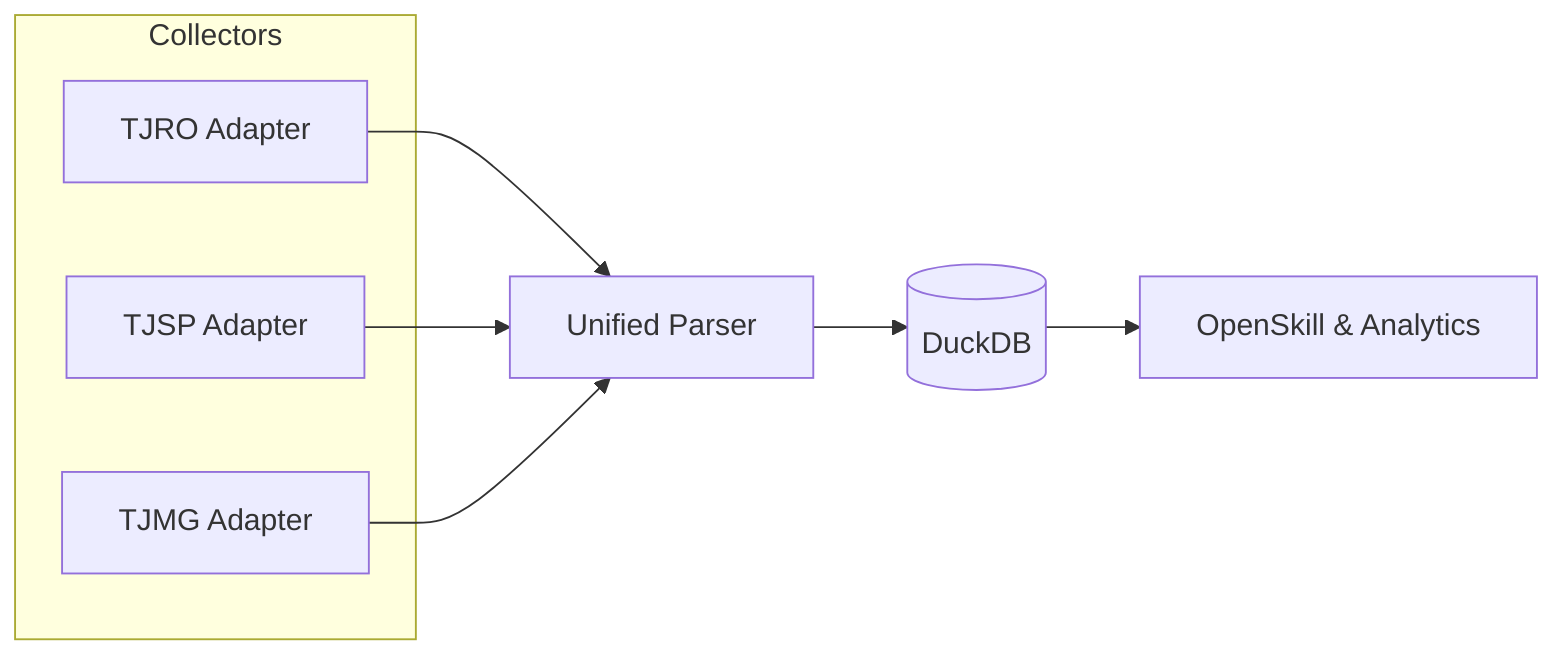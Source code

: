 flowchart LR
    subgraph Collectors
        TJRO[TJRO Adapter]
        TJSP[TJSP Adapter]
        TJMG[TJMG Adapter]
    end
    TJRO --> Parser[Unified Parser]
    TJSP --> Parser
    TJMG --> Parser
    Parser --> DB[(DuckDB)]
    DB --> Analytics[OpenSkill & Analytics]